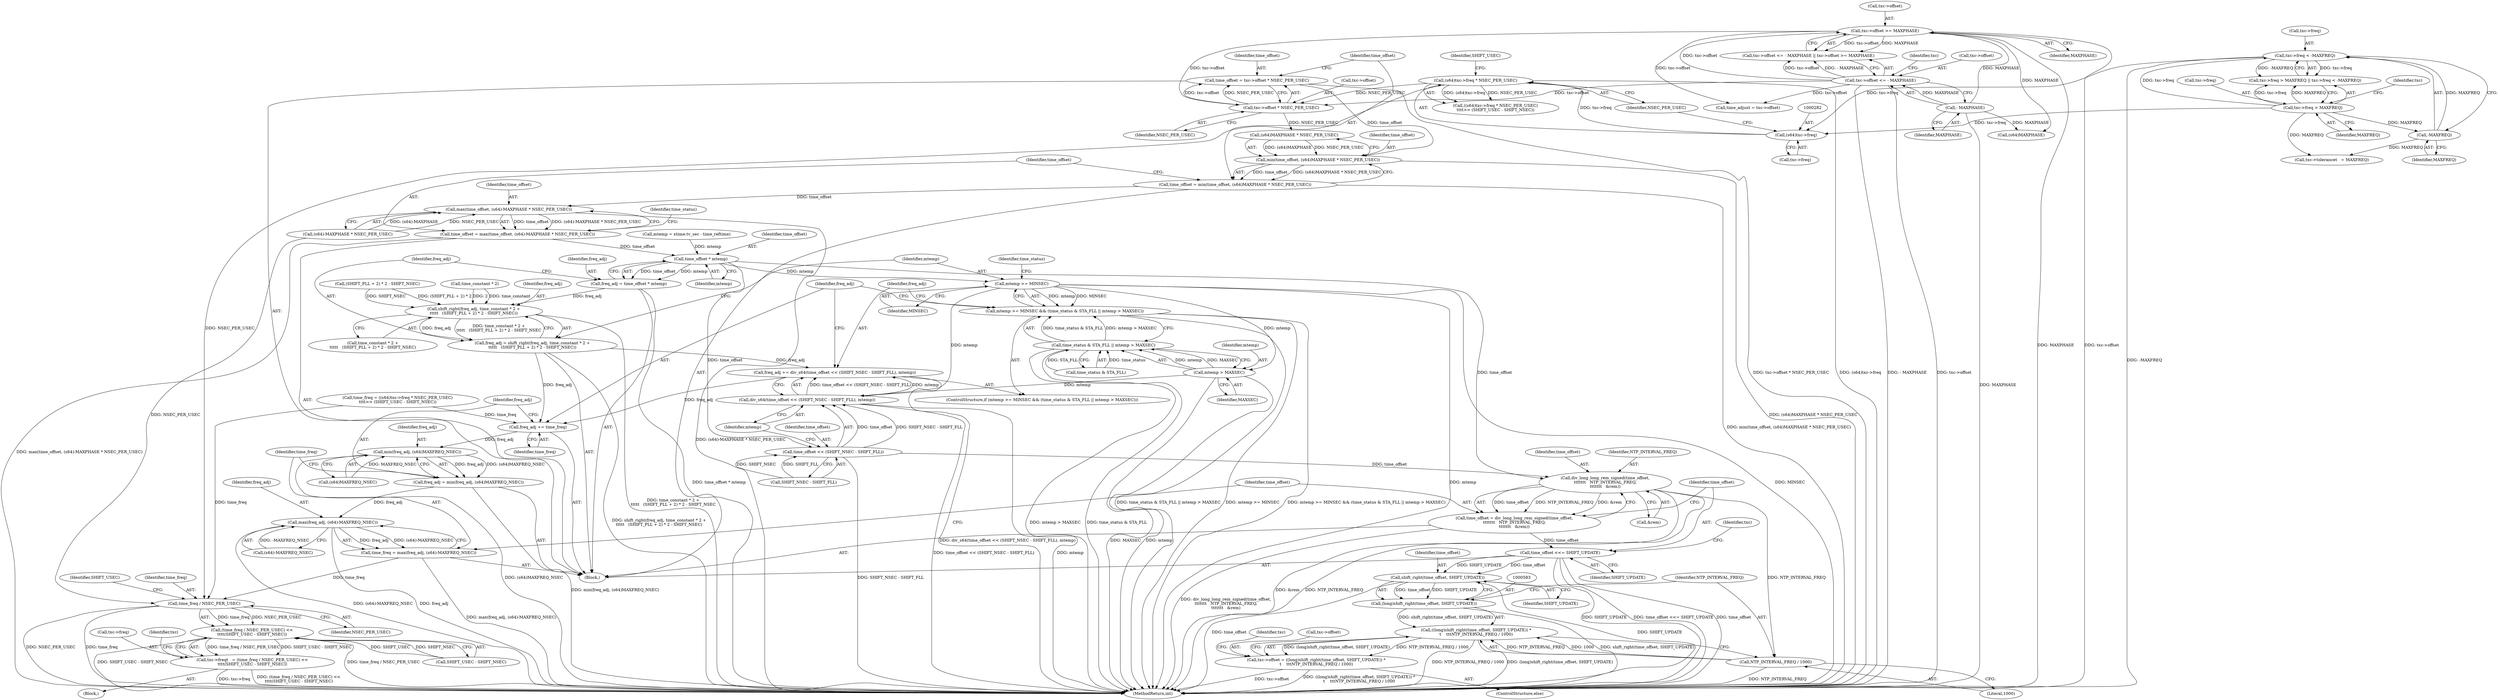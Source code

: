 digraph "0_linux_f8bd2258e2d520dff28c855658bd24bdafb5102d_8@integer" {
"1000405" [label="(Call,time_offset = txc->offset * NSEC_PER_USEC)"];
"1000407" [label="(Call,txc->offset * NSEC_PER_USEC)"];
"1000184" [label="(Call,txc->offset >= MAXPHASE)"];
"1000178" [label="(Call,txc->offset <= - MAXPHASE)"];
"1000182" [label="(Call,- MAXPHASE)"];
"1000280" [label="(Call,(s64)txc->freq * NSEC_PER_USEC)"];
"1000281" [label="(Call,(s64)txc->freq)"];
"1000265" [label="(Call,txc->freq < -MAXFREQ)"];
"1000260" [label="(Call,txc->freq > MAXFREQ)"];
"1000269" [label="(Call,-MAXFREQ)"];
"1000414" [label="(Call,min(time_offset, (s64)MAXPHASE * NSEC_PER_USEC))"];
"1000412" [label="(Call,time_offset = min(time_offset, (s64)MAXPHASE * NSEC_PER_USEC))"];
"1000423" [label="(Call,max(time_offset, (s64)-MAXPHASE * NSEC_PER_USEC))"];
"1000421" [label="(Call,time_offset = max(time_offset, (s64)-MAXPHASE * NSEC_PER_USEC))"];
"1000458" [label="(Call,time_offset * mtemp)"];
"1000456" [label="(Call,freq_adj = time_offset * mtemp)"];
"1000463" [label="(Call,shift_right(freq_adj, time_constant * 2 +\n\t\t\t\t\t   (SHIFT_PLL + 2) * 2 - SHIFT_NSEC))"];
"1000461" [label="(Call,freq_adj = shift_right(freq_adj, time_constant * 2 +\n\t\t\t\t\t   (SHIFT_PLL + 2) * 2 - SHIFT_NSEC))"];
"1000488" [label="(Call,freq_adj += div_s64(time_offset << (SHIFT_NSEC - SHIFT_FLL), mtemp))"];
"1000497" [label="(Call,freq_adj += time_freq)"];
"1000502" [label="(Call,min(freq_adj, (s64)MAXFREQ_NSEC))"];
"1000500" [label="(Call,freq_adj = min(freq_adj, (s64)MAXFREQ_NSEC))"];
"1000509" [label="(Call,max(freq_adj, (s64)-MAXFREQ_NSEC))"];
"1000507" [label="(Call,time_freq = max(freq_adj, (s64)-MAXFREQ_NSEC))"];
"1000595" [label="(Call,time_freq / NSEC_PER_USEC)"];
"1000594" [label="(Call,(time_freq / NSEC_PER_USEC) <<\n\t\t\t\t(SHIFT_USEC - SHIFT_NSEC))"];
"1000590" [label="(Call,txc->freq\t   = (time_freq / NSEC_PER_USEC) <<\n\t\t\t\t(SHIFT_USEC - SHIFT_NSEC))"];
"1000478" [label="(Call,mtemp >= MINSEC)"];
"1000477" [label="(Call,mtemp >= MINSEC && (time_status & STA_FLL || mtemp > MAXSEC))"];
"1000485" [label="(Call,mtemp > MAXSEC)"];
"1000481" [label="(Call,time_status & STA_FLL || mtemp > MAXSEC)"];
"1000490" [label="(Call,div_s64(time_offset << (SHIFT_NSEC - SHIFT_FLL), mtemp))"];
"1000491" [label="(Call,time_offset << (SHIFT_NSEC - SHIFT_FLL))"];
"1000517" [label="(Call,div_long_long_rem_signed(time_offset,\n\t\t\t\t\t\t\t   NTP_INTERVAL_FREQ,\n\t\t\t\t\t\t\t   &rem))"];
"1000515" [label="(Call,time_offset = div_long_long_rem_signed(time_offset,\n\t\t\t\t\t\t\t   NTP_INTERVAL_FREQ,\n\t\t\t\t\t\t\t   &rem))"];
"1000522" [label="(Call,time_offset <<= SHIFT_UPDATE)"];
"1000584" [label="(Call,shift_right(time_offset, SHIFT_UPDATE))"];
"1000582" [label="(Call,(long)shift_right(time_offset, SHIFT_UPDATE))"];
"1000581" [label="(Call,((long)shift_right(time_offset, SHIFT_UPDATE)) *\n\t    \t\t\tNTP_INTERVAL_FREQ / 1000)"];
"1000577" [label="(Call,txc->offset = ((long)shift_right(time_offset, SHIFT_UPDATE)) *\n\t    \t\t\tNTP_INTERVAL_FREQ / 1000)"];
"1000587" [label="(Call,NTP_INTERVAL_FREQ / 1000)"];
"1000183" [label="(Identifier,MAXPHASE)"];
"1000414" [label="(Call,min(time_offset, (s64)MAXPHASE * NSEC_PER_USEC))"];
"1000265" [label="(Call,txc->freq < -MAXFREQ)"];
"1000412" [label="(Call,time_offset = min(time_offset, (s64)MAXPHASE * NSEC_PER_USEC))"];
"1000277" [label="(Call,time_freq = ((s64)txc->freq * NSEC_PER_USEC)\n\t\t\t\t>> (SHIFT_USEC - SHIFT_NSEC))"];
"1000178" [label="(Call,txc->offset <= - MAXPHASE)"];
"1000269" [label="(Call,-MAXFREQ)"];
"1000499" [label="(Identifier,time_freq)"];
"1000595" [label="(Call,time_freq / NSEC_PER_USEC)"];
"1000123" [label="(Block,)"];
"1000404" [label="(Block,)"];
"1000488" [label="(Call,freq_adj += div_s64(time_offset << (SHIFT_NSEC - SHIFT_FLL), mtemp))"];
"1000406" [label="(Identifier,time_offset)"];
"1000515" [label="(Call,time_offset = div_long_long_rem_signed(time_offset,\n\t\t\t\t\t\t\t   NTP_INTERVAL_FREQ,\n\t\t\t\t\t\t\t   &rem))"];
"1000603" [label="(Identifier,txc)"];
"1000415" [label="(Identifier,time_offset)"];
"1000286" [label="(Identifier,NSEC_PER_USEC)"];
"1000413" [label="(Identifier,time_offset)"];
"1000259" [label="(Call,txc->freq > MAXFREQ || txc->freq < -MAXFREQ)"];
"1000489" [label="(Identifier,freq_adj)"];
"1000596" [label="(Identifier,time_freq)"];
"1000503" [label="(Identifier,freq_adj)"];
"1000444" [label="(Call,mtemp = xtime.tv_sec - time_reftime)"];
"1000462" [label="(Identifier,freq_adj)"];
"1000186" [label="(Identifier,txc)"];
"1000511" [label="(Call,(s64)-MAXFREQ_NSEC)"];
"1000267" [label="(Identifier,txc)"];
"1000576" [label="(ControlStructure,else)"];
"1000434" [label="(Identifier,time_status)"];
"1000582" [label="(Call,(long)shift_right(time_offset, SHIFT_UPDATE))"];
"1000465" [label="(Call,time_constant * 2 +\n\t\t\t\t\t   (SHIFT_PLL + 2) * 2 - SHIFT_NSEC)"];
"1000424" [label="(Identifier,time_offset)"];
"1000456" [label="(Call,freq_adj = time_offset * mtemp)"];
"1000264" [label="(Identifier,MAXFREQ)"];
"1000464" [label="(Identifier,freq_adj)"];
"1000408" [label="(Call,txc->offset)"];
"1000584" [label="(Call,shift_right(time_offset, SHIFT_UPDATE))"];
"1000280" [label="(Call,(s64)txc->freq * NSEC_PER_USEC)"];
"1000416" [label="(Call,(s64)MAXPHASE * NSEC_PER_USEC)"];
"1000516" [label="(Identifier,time_offset)"];
"1000508" [label="(Identifier,time_freq)"];
"1000483" [label="(Identifier,time_status)"];
"1000477" [label="(Call,mtemp >= MINSEC && (time_status & STA_FLL || mtemp > MAXSEC))"];
"1000281" [label="(Call,(s64)txc->freq)"];
"1000522" [label="(Call,time_offset <<= SHIFT_UPDATE)"];
"1000184" [label="(Call,txc->offset >= MAXPHASE)"];
"1000585" [label="(Identifier,time_offset)"];
"1000491" [label="(Call,time_offset << (SHIFT_NSEC - SHIFT_FLL))"];
"1000279" [label="(Call,((s64)txc->freq * NSEC_PER_USEC)\n\t\t\t\t>> (SHIFT_USEC - SHIFT_NSEC))"];
"1000478" [label="(Call,mtemp >= MINSEC)"];
"1000598" [label="(Call,SHIFT_USEC - SHIFT_NSEC)"];
"1000518" [label="(Identifier,time_offset)"];
"1000493" [label="(Call,SHIFT_NSEC - SHIFT_FLL)"];
"1000519" [label="(Identifier,NTP_INTERVAL_FREQ)"];
"1000597" [label="(Identifier,NSEC_PER_USEC)"];
"1000485" [label="(Call,mtemp > MAXSEC)"];
"1000502" [label="(Call,min(freq_adj, (s64)MAXFREQ_NSEC))"];
"1000520" [label="(Call,&rem)"];
"1000587" [label="(Call,NTP_INTERVAL_FREQ / 1000)"];
"1000469" [label="(Call,(SHIFT_PLL + 2) * 2 - SHIFT_NSEC)"];
"1000460" [label="(Identifier,mtemp)"];
"1000588" [label="(Identifier,NTP_INTERVAL_FREQ)"];
"1000487" [label="(Identifier,MAXSEC)"];
"1000457" [label="(Identifier,freq_adj)"];
"1000479" [label="(Identifier,mtemp)"];
"1000589" [label="(Literal,1000)"];
"1000599" [label="(Identifier,SHIFT_USEC)"];
"1000501" [label="(Identifier,freq_adj)"];
"1000480" [label="(Identifier,MINSEC)"];
"1000577" [label="(Call,txc->offset = ((long)shift_right(time_offset, SHIFT_UPDATE)) *\n\t    \t\t\tNTP_INTERVAL_FREQ / 1000)"];
"1000394" [label="(Call,time_adjust = txc->offset)"];
"1000185" [label="(Call,txc->offset)"];
"1000466" [label="(Call,time_constant * 2)"];
"1000498" [label="(Identifier,freq_adj)"];
"1000500" [label="(Call,freq_adj = min(freq_adj, (s64)MAXFREQ_NSEC))"];
"1000425" [label="(Call,(s64)-MAXPHASE * NSEC_PER_USEC)"];
"1000458" [label="(Call,time_offset * mtemp)"];
"1000591" [label="(Call,txc->freq)"];
"1000177" [label="(Call,txc->offset <= - MAXPHASE || txc->offset >= MAXPHASE)"];
"1000182" [label="(Call,- MAXPHASE)"];
"1000507" [label="(Call,time_freq = max(freq_adj, (s64)-MAXFREQ_NSEC))"];
"1000476" [label="(ControlStructure,if (mtemp >= MINSEC && (time_status & STA_FLL || mtemp > MAXSEC)))"];
"1000482" [label="(Call,time_status & STA_FLL)"];
"1000421" [label="(Call,time_offset = max(time_offset, (s64)-MAXPHASE * NSEC_PER_USEC))"];
"1000405" [label="(Call,time_offset = txc->offset * NSEC_PER_USEC)"];
"1000517" [label="(Call,div_long_long_rem_signed(time_offset,\n\t\t\t\t\t\t\t   NTP_INTERVAL_FREQ,\n\t\t\t\t\t\t\t   &rem))"];
"1000288" [label="(Identifier,SHIFT_USEC)"];
"1000523" [label="(Identifier,time_offset)"];
"1000270" [label="(Identifier,MAXFREQ)"];
"1000481" [label="(Call,time_status & STA_FLL || mtemp > MAXSEC)"];
"1000586" [label="(Identifier,SHIFT_UPDATE)"];
"1000492" [label="(Identifier,time_offset)"];
"1000463" [label="(Call,shift_right(freq_adj, time_constant * 2 +\n\t\t\t\t\t   (SHIFT_PLL + 2) * 2 - SHIFT_NSEC))"];
"1000592" [label="(Identifier,txc)"];
"1000504" [label="(Call,(s64)MAXFREQ_NSEC)"];
"1000422" [label="(Identifier,time_offset)"];
"1000417" [label="(Call,(s64)MAXPHASE)"];
"1000578" [label="(Call,txc->offset)"];
"1000407" [label="(Call,txc->offset * NSEC_PER_USEC)"];
"1000590" [label="(Call,txc->freq\t   = (time_freq / NSEC_PER_USEC) <<\n\t\t\t\t(SHIFT_USEC - SHIFT_NSEC))"];
"1000411" [label="(Identifier,NSEC_PER_USEC)"];
"1000179" [label="(Call,txc->offset)"];
"1000261" [label="(Call,txc->freq)"];
"1000188" [label="(Identifier,MAXPHASE)"];
"1000509" [label="(Call,max(freq_adj, (s64)-MAXFREQ_NSEC))"];
"1000283" [label="(Call,txc->freq)"];
"1000687" [label="(MethodReturn,int)"];
"1000459" [label="(Identifier,time_offset)"];
"1000496" [label="(Identifier,mtemp)"];
"1000486" [label="(Identifier,mtemp)"];
"1000497" [label="(Call,freq_adj += time_freq)"];
"1000524" [label="(Identifier,SHIFT_UPDATE)"];
"1000490" [label="(Call,div_s64(time_offset << (SHIFT_NSEC - SHIFT_FLL), mtemp))"];
"1000594" [label="(Call,(time_freq / NSEC_PER_USEC) <<\n\t\t\t\t(SHIFT_USEC - SHIFT_NSEC))"];
"1000581" [label="(Call,((long)shift_right(time_offset, SHIFT_UPDATE)) *\n\t    \t\t\tNTP_INTERVAL_FREQ / 1000)"];
"1000260" [label="(Call,txc->freq > MAXFREQ)"];
"1000423" [label="(Call,max(time_offset, (s64)-MAXPHASE * NSEC_PER_USEC))"];
"1000510" [label="(Identifier,freq_adj)"];
"1000626" [label="(Call,txc->tolerance\t   = MAXFREQ)"];
"1000461" [label="(Call,freq_adj = shift_right(freq_adj, time_constant * 2 +\n\t\t\t\t\t   (SHIFT_PLL + 2) * 2 - SHIFT_NSEC))"];
"1000528" [label="(Identifier,txc)"];
"1000266" [label="(Call,txc->freq)"];
"1000405" -> "1000404"  [label="AST: "];
"1000405" -> "1000407"  [label="CFG: "];
"1000406" -> "1000405"  [label="AST: "];
"1000407" -> "1000405"  [label="AST: "];
"1000413" -> "1000405"  [label="CFG: "];
"1000405" -> "1000687"  [label="DDG: txc->offset * NSEC_PER_USEC"];
"1000407" -> "1000405"  [label="DDG: txc->offset"];
"1000407" -> "1000405"  [label="DDG: NSEC_PER_USEC"];
"1000405" -> "1000414"  [label="DDG: time_offset"];
"1000407" -> "1000411"  [label="CFG: "];
"1000408" -> "1000407"  [label="AST: "];
"1000411" -> "1000407"  [label="AST: "];
"1000184" -> "1000407"  [label="DDG: txc->offset"];
"1000178" -> "1000407"  [label="DDG: txc->offset"];
"1000280" -> "1000407"  [label="DDG: NSEC_PER_USEC"];
"1000407" -> "1000416"  [label="DDG: NSEC_PER_USEC"];
"1000184" -> "1000177"  [label="AST: "];
"1000184" -> "1000188"  [label="CFG: "];
"1000185" -> "1000184"  [label="AST: "];
"1000188" -> "1000184"  [label="AST: "];
"1000177" -> "1000184"  [label="CFG: "];
"1000184" -> "1000687"  [label="DDG: MAXPHASE"];
"1000184" -> "1000687"  [label="DDG: txc->offset"];
"1000184" -> "1000177"  [label="DDG: txc->offset"];
"1000184" -> "1000177"  [label="DDG: MAXPHASE"];
"1000178" -> "1000184"  [label="DDG: txc->offset"];
"1000182" -> "1000184"  [label="DDG: MAXPHASE"];
"1000184" -> "1000394"  [label="DDG: txc->offset"];
"1000184" -> "1000417"  [label="DDG: MAXPHASE"];
"1000178" -> "1000177"  [label="AST: "];
"1000178" -> "1000182"  [label="CFG: "];
"1000179" -> "1000178"  [label="AST: "];
"1000182" -> "1000178"  [label="AST: "];
"1000186" -> "1000178"  [label="CFG: "];
"1000177" -> "1000178"  [label="CFG: "];
"1000178" -> "1000687"  [label="DDG: - MAXPHASE"];
"1000178" -> "1000687"  [label="DDG: txc->offset"];
"1000178" -> "1000177"  [label="DDG: txc->offset"];
"1000178" -> "1000177"  [label="DDG: - MAXPHASE"];
"1000182" -> "1000178"  [label="DDG: MAXPHASE"];
"1000178" -> "1000394"  [label="DDG: txc->offset"];
"1000182" -> "1000183"  [label="CFG: "];
"1000183" -> "1000182"  [label="AST: "];
"1000182" -> "1000687"  [label="DDG: MAXPHASE"];
"1000182" -> "1000417"  [label="DDG: MAXPHASE"];
"1000280" -> "1000279"  [label="AST: "];
"1000280" -> "1000286"  [label="CFG: "];
"1000281" -> "1000280"  [label="AST: "];
"1000286" -> "1000280"  [label="AST: "];
"1000288" -> "1000280"  [label="CFG: "];
"1000280" -> "1000687"  [label="DDG: (s64)txc->freq"];
"1000280" -> "1000279"  [label="DDG: (s64)txc->freq"];
"1000280" -> "1000279"  [label="DDG: NSEC_PER_USEC"];
"1000281" -> "1000280"  [label="DDG: txc->freq"];
"1000280" -> "1000595"  [label="DDG: NSEC_PER_USEC"];
"1000281" -> "1000283"  [label="CFG: "];
"1000282" -> "1000281"  [label="AST: "];
"1000283" -> "1000281"  [label="AST: "];
"1000286" -> "1000281"  [label="CFG: "];
"1000265" -> "1000281"  [label="DDG: txc->freq"];
"1000260" -> "1000281"  [label="DDG: txc->freq"];
"1000265" -> "1000259"  [label="AST: "];
"1000265" -> "1000269"  [label="CFG: "];
"1000266" -> "1000265"  [label="AST: "];
"1000269" -> "1000265"  [label="AST: "];
"1000259" -> "1000265"  [label="CFG: "];
"1000265" -> "1000687"  [label="DDG: -MAXFREQ"];
"1000265" -> "1000259"  [label="DDG: txc->freq"];
"1000265" -> "1000259"  [label="DDG: -MAXFREQ"];
"1000260" -> "1000265"  [label="DDG: txc->freq"];
"1000269" -> "1000265"  [label="DDG: MAXFREQ"];
"1000260" -> "1000259"  [label="AST: "];
"1000260" -> "1000264"  [label="CFG: "];
"1000261" -> "1000260"  [label="AST: "];
"1000264" -> "1000260"  [label="AST: "];
"1000267" -> "1000260"  [label="CFG: "];
"1000259" -> "1000260"  [label="CFG: "];
"1000260" -> "1000259"  [label="DDG: txc->freq"];
"1000260" -> "1000259"  [label="DDG: MAXFREQ"];
"1000260" -> "1000269"  [label="DDG: MAXFREQ"];
"1000260" -> "1000626"  [label="DDG: MAXFREQ"];
"1000269" -> "1000270"  [label="CFG: "];
"1000270" -> "1000269"  [label="AST: "];
"1000269" -> "1000626"  [label="DDG: MAXFREQ"];
"1000414" -> "1000412"  [label="AST: "];
"1000414" -> "1000416"  [label="CFG: "];
"1000415" -> "1000414"  [label="AST: "];
"1000416" -> "1000414"  [label="AST: "];
"1000412" -> "1000414"  [label="CFG: "];
"1000414" -> "1000687"  [label="DDG: (s64)MAXPHASE * NSEC_PER_USEC"];
"1000414" -> "1000412"  [label="DDG: time_offset"];
"1000414" -> "1000412"  [label="DDG: (s64)MAXPHASE * NSEC_PER_USEC"];
"1000416" -> "1000414"  [label="DDG: (s64)MAXPHASE"];
"1000416" -> "1000414"  [label="DDG: NSEC_PER_USEC"];
"1000412" -> "1000404"  [label="AST: "];
"1000413" -> "1000412"  [label="AST: "];
"1000422" -> "1000412"  [label="CFG: "];
"1000412" -> "1000687"  [label="DDG: min(time_offset, (s64)MAXPHASE * NSEC_PER_USEC)"];
"1000412" -> "1000423"  [label="DDG: time_offset"];
"1000423" -> "1000421"  [label="AST: "];
"1000423" -> "1000425"  [label="CFG: "];
"1000424" -> "1000423"  [label="AST: "];
"1000425" -> "1000423"  [label="AST: "];
"1000421" -> "1000423"  [label="CFG: "];
"1000423" -> "1000687"  [label="DDG: (s64)-MAXPHASE * NSEC_PER_USEC"];
"1000423" -> "1000421"  [label="DDG: time_offset"];
"1000423" -> "1000421"  [label="DDG: (s64)-MAXPHASE * NSEC_PER_USEC"];
"1000425" -> "1000423"  [label="DDG: (s64)-MAXPHASE"];
"1000425" -> "1000423"  [label="DDG: NSEC_PER_USEC"];
"1000421" -> "1000404"  [label="AST: "];
"1000422" -> "1000421"  [label="AST: "];
"1000434" -> "1000421"  [label="CFG: "];
"1000421" -> "1000687"  [label="DDG: max(time_offset, (s64)-MAXPHASE * NSEC_PER_USEC)"];
"1000421" -> "1000458"  [label="DDG: time_offset"];
"1000458" -> "1000456"  [label="AST: "];
"1000458" -> "1000460"  [label="CFG: "];
"1000459" -> "1000458"  [label="AST: "];
"1000460" -> "1000458"  [label="AST: "];
"1000456" -> "1000458"  [label="CFG: "];
"1000458" -> "1000456"  [label="DDG: time_offset"];
"1000458" -> "1000456"  [label="DDG: mtemp"];
"1000444" -> "1000458"  [label="DDG: mtemp"];
"1000458" -> "1000478"  [label="DDG: mtemp"];
"1000458" -> "1000491"  [label="DDG: time_offset"];
"1000458" -> "1000517"  [label="DDG: time_offset"];
"1000456" -> "1000404"  [label="AST: "];
"1000457" -> "1000456"  [label="AST: "];
"1000462" -> "1000456"  [label="CFG: "];
"1000456" -> "1000687"  [label="DDG: time_offset * mtemp"];
"1000456" -> "1000463"  [label="DDG: freq_adj"];
"1000463" -> "1000461"  [label="AST: "];
"1000463" -> "1000465"  [label="CFG: "];
"1000464" -> "1000463"  [label="AST: "];
"1000465" -> "1000463"  [label="AST: "];
"1000461" -> "1000463"  [label="CFG: "];
"1000463" -> "1000687"  [label="DDG: time_constant * 2 +\n\t\t\t\t\t   (SHIFT_PLL + 2) * 2 - SHIFT_NSEC"];
"1000463" -> "1000461"  [label="DDG: freq_adj"];
"1000463" -> "1000461"  [label="DDG: time_constant * 2 +\n\t\t\t\t\t   (SHIFT_PLL + 2) * 2 - SHIFT_NSEC"];
"1000466" -> "1000463"  [label="DDG: time_constant"];
"1000466" -> "1000463"  [label="DDG: 2"];
"1000469" -> "1000463"  [label="DDG: (SHIFT_PLL + 2) * 2"];
"1000469" -> "1000463"  [label="DDG: SHIFT_NSEC"];
"1000461" -> "1000404"  [label="AST: "];
"1000462" -> "1000461"  [label="AST: "];
"1000479" -> "1000461"  [label="CFG: "];
"1000461" -> "1000687"  [label="DDG: shift_right(freq_adj, time_constant * 2 +\n\t\t\t\t\t   (SHIFT_PLL + 2) * 2 - SHIFT_NSEC)"];
"1000461" -> "1000488"  [label="DDG: freq_adj"];
"1000461" -> "1000497"  [label="DDG: freq_adj"];
"1000488" -> "1000476"  [label="AST: "];
"1000488" -> "1000490"  [label="CFG: "];
"1000489" -> "1000488"  [label="AST: "];
"1000490" -> "1000488"  [label="AST: "];
"1000498" -> "1000488"  [label="CFG: "];
"1000488" -> "1000687"  [label="DDG: div_s64(time_offset << (SHIFT_NSEC - SHIFT_FLL), mtemp)"];
"1000490" -> "1000488"  [label="DDG: time_offset << (SHIFT_NSEC - SHIFT_FLL)"];
"1000490" -> "1000488"  [label="DDG: mtemp"];
"1000488" -> "1000497"  [label="DDG: freq_adj"];
"1000497" -> "1000404"  [label="AST: "];
"1000497" -> "1000499"  [label="CFG: "];
"1000498" -> "1000497"  [label="AST: "];
"1000499" -> "1000497"  [label="AST: "];
"1000501" -> "1000497"  [label="CFG: "];
"1000277" -> "1000497"  [label="DDG: time_freq"];
"1000497" -> "1000502"  [label="DDG: freq_adj"];
"1000502" -> "1000500"  [label="AST: "];
"1000502" -> "1000504"  [label="CFG: "];
"1000503" -> "1000502"  [label="AST: "];
"1000504" -> "1000502"  [label="AST: "];
"1000500" -> "1000502"  [label="CFG: "];
"1000502" -> "1000687"  [label="DDG: (s64)MAXFREQ_NSEC"];
"1000502" -> "1000500"  [label="DDG: freq_adj"];
"1000502" -> "1000500"  [label="DDG: (s64)MAXFREQ_NSEC"];
"1000504" -> "1000502"  [label="DDG: MAXFREQ_NSEC"];
"1000500" -> "1000404"  [label="AST: "];
"1000501" -> "1000500"  [label="AST: "];
"1000508" -> "1000500"  [label="CFG: "];
"1000500" -> "1000687"  [label="DDG: min(freq_adj, (s64)MAXFREQ_NSEC)"];
"1000500" -> "1000509"  [label="DDG: freq_adj"];
"1000509" -> "1000507"  [label="AST: "];
"1000509" -> "1000511"  [label="CFG: "];
"1000510" -> "1000509"  [label="AST: "];
"1000511" -> "1000509"  [label="AST: "];
"1000507" -> "1000509"  [label="CFG: "];
"1000509" -> "1000687"  [label="DDG: (s64)-MAXFREQ_NSEC"];
"1000509" -> "1000687"  [label="DDG: freq_adj"];
"1000509" -> "1000507"  [label="DDG: freq_adj"];
"1000509" -> "1000507"  [label="DDG: (s64)-MAXFREQ_NSEC"];
"1000511" -> "1000509"  [label="DDG: -MAXFREQ_NSEC"];
"1000507" -> "1000404"  [label="AST: "];
"1000508" -> "1000507"  [label="AST: "];
"1000516" -> "1000507"  [label="CFG: "];
"1000507" -> "1000687"  [label="DDG: max(freq_adj, (s64)-MAXFREQ_NSEC)"];
"1000507" -> "1000595"  [label="DDG: time_freq"];
"1000595" -> "1000594"  [label="AST: "];
"1000595" -> "1000597"  [label="CFG: "];
"1000596" -> "1000595"  [label="AST: "];
"1000597" -> "1000595"  [label="AST: "];
"1000599" -> "1000595"  [label="CFG: "];
"1000595" -> "1000687"  [label="DDG: NSEC_PER_USEC"];
"1000595" -> "1000687"  [label="DDG: time_freq"];
"1000595" -> "1000594"  [label="DDG: time_freq"];
"1000595" -> "1000594"  [label="DDG: NSEC_PER_USEC"];
"1000277" -> "1000595"  [label="DDG: time_freq"];
"1000425" -> "1000595"  [label="DDG: NSEC_PER_USEC"];
"1000594" -> "1000590"  [label="AST: "];
"1000594" -> "1000598"  [label="CFG: "];
"1000598" -> "1000594"  [label="AST: "];
"1000590" -> "1000594"  [label="CFG: "];
"1000594" -> "1000687"  [label="DDG: time_freq / NSEC_PER_USEC"];
"1000594" -> "1000687"  [label="DDG: SHIFT_USEC - SHIFT_NSEC"];
"1000594" -> "1000590"  [label="DDG: time_freq / NSEC_PER_USEC"];
"1000594" -> "1000590"  [label="DDG: SHIFT_USEC - SHIFT_NSEC"];
"1000598" -> "1000594"  [label="DDG: SHIFT_USEC"];
"1000598" -> "1000594"  [label="DDG: SHIFT_NSEC"];
"1000590" -> "1000123"  [label="AST: "];
"1000591" -> "1000590"  [label="AST: "];
"1000603" -> "1000590"  [label="CFG: "];
"1000590" -> "1000687"  [label="DDG: txc->freq"];
"1000590" -> "1000687"  [label="DDG: (time_freq / NSEC_PER_USEC) <<\n\t\t\t\t(SHIFT_USEC - SHIFT_NSEC)"];
"1000478" -> "1000477"  [label="AST: "];
"1000478" -> "1000480"  [label="CFG: "];
"1000479" -> "1000478"  [label="AST: "];
"1000480" -> "1000478"  [label="AST: "];
"1000483" -> "1000478"  [label="CFG: "];
"1000477" -> "1000478"  [label="CFG: "];
"1000478" -> "1000687"  [label="DDG: mtemp"];
"1000478" -> "1000687"  [label="DDG: MINSEC"];
"1000478" -> "1000477"  [label="DDG: mtemp"];
"1000478" -> "1000477"  [label="DDG: MINSEC"];
"1000478" -> "1000485"  [label="DDG: mtemp"];
"1000478" -> "1000490"  [label="DDG: mtemp"];
"1000477" -> "1000476"  [label="AST: "];
"1000477" -> "1000481"  [label="CFG: "];
"1000481" -> "1000477"  [label="AST: "];
"1000489" -> "1000477"  [label="CFG: "];
"1000498" -> "1000477"  [label="CFG: "];
"1000477" -> "1000687"  [label="DDG: mtemp >= MINSEC && (time_status & STA_FLL || mtemp > MAXSEC)"];
"1000477" -> "1000687"  [label="DDG: time_status & STA_FLL || mtemp > MAXSEC"];
"1000477" -> "1000687"  [label="DDG: mtemp >= MINSEC"];
"1000481" -> "1000477"  [label="DDG: time_status & STA_FLL"];
"1000481" -> "1000477"  [label="DDG: mtemp > MAXSEC"];
"1000485" -> "1000481"  [label="AST: "];
"1000485" -> "1000487"  [label="CFG: "];
"1000486" -> "1000485"  [label="AST: "];
"1000487" -> "1000485"  [label="AST: "];
"1000481" -> "1000485"  [label="CFG: "];
"1000485" -> "1000687"  [label="DDG: mtemp"];
"1000485" -> "1000687"  [label="DDG: MAXSEC"];
"1000485" -> "1000481"  [label="DDG: mtemp"];
"1000485" -> "1000481"  [label="DDG: MAXSEC"];
"1000485" -> "1000490"  [label="DDG: mtemp"];
"1000481" -> "1000482"  [label="CFG: "];
"1000482" -> "1000481"  [label="AST: "];
"1000481" -> "1000687"  [label="DDG: mtemp > MAXSEC"];
"1000481" -> "1000687"  [label="DDG: time_status & STA_FLL"];
"1000482" -> "1000481"  [label="DDG: time_status"];
"1000482" -> "1000481"  [label="DDG: STA_FLL"];
"1000490" -> "1000496"  [label="CFG: "];
"1000491" -> "1000490"  [label="AST: "];
"1000496" -> "1000490"  [label="AST: "];
"1000490" -> "1000687"  [label="DDG: mtemp"];
"1000490" -> "1000687"  [label="DDG: time_offset << (SHIFT_NSEC - SHIFT_FLL)"];
"1000491" -> "1000490"  [label="DDG: time_offset"];
"1000491" -> "1000490"  [label="DDG: SHIFT_NSEC - SHIFT_FLL"];
"1000491" -> "1000493"  [label="CFG: "];
"1000492" -> "1000491"  [label="AST: "];
"1000493" -> "1000491"  [label="AST: "];
"1000496" -> "1000491"  [label="CFG: "];
"1000491" -> "1000687"  [label="DDG: SHIFT_NSEC - SHIFT_FLL"];
"1000493" -> "1000491"  [label="DDG: SHIFT_NSEC"];
"1000493" -> "1000491"  [label="DDG: SHIFT_FLL"];
"1000491" -> "1000517"  [label="DDG: time_offset"];
"1000517" -> "1000515"  [label="AST: "];
"1000517" -> "1000520"  [label="CFG: "];
"1000518" -> "1000517"  [label="AST: "];
"1000519" -> "1000517"  [label="AST: "];
"1000520" -> "1000517"  [label="AST: "];
"1000515" -> "1000517"  [label="CFG: "];
"1000517" -> "1000687"  [label="DDG: &rem"];
"1000517" -> "1000687"  [label="DDG: NTP_INTERVAL_FREQ"];
"1000517" -> "1000515"  [label="DDG: time_offset"];
"1000517" -> "1000515"  [label="DDG: NTP_INTERVAL_FREQ"];
"1000517" -> "1000515"  [label="DDG: &rem"];
"1000517" -> "1000587"  [label="DDG: NTP_INTERVAL_FREQ"];
"1000515" -> "1000404"  [label="AST: "];
"1000516" -> "1000515"  [label="AST: "];
"1000523" -> "1000515"  [label="CFG: "];
"1000515" -> "1000687"  [label="DDG: div_long_long_rem_signed(time_offset,\n\t\t\t\t\t\t\t   NTP_INTERVAL_FREQ,\n\t\t\t\t\t\t\t   &rem)"];
"1000515" -> "1000522"  [label="DDG: time_offset"];
"1000522" -> "1000404"  [label="AST: "];
"1000522" -> "1000524"  [label="CFG: "];
"1000523" -> "1000522"  [label="AST: "];
"1000524" -> "1000522"  [label="AST: "];
"1000528" -> "1000522"  [label="CFG: "];
"1000522" -> "1000687"  [label="DDG: SHIFT_UPDATE"];
"1000522" -> "1000687"  [label="DDG: time_offset <<= SHIFT_UPDATE"];
"1000522" -> "1000687"  [label="DDG: time_offset"];
"1000522" -> "1000584"  [label="DDG: time_offset"];
"1000522" -> "1000584"  [label="DDG: SHIFT_UPDATE"];
"1000584" -> "1000582"  [label="AST: "];
"1000584" -> "1000586"  [label="CFG: "];
"1000585" -> "1000584"  [label="AST: "];
"1000586" -> "1000584"  [label="AST: "];
"1000582" -> "1000584"  [label="CFG: "];
"1000584" -> "1000687"  [label="DDG: SHIFT_UPDATE"];
"1000584" -> "1000687"  [label="DDG: time_offset"];
"1000584" -> "1000582"  [label="DDG: time_offset"];
"1000584" -> "1000582"  [label="DDG: SHIFT_UPDATE"];
"1000582" -> "1000581"  [label="AST: "];
"1000583" -> "1000582"  [label="AST: "];
"1000588" -> "1000582"  [label="CFG: "];
"1000582" -> "1000687"  [label="DDG: shift_right(time_offset, SHIFT_UPDATE)"];
"1000582" -> "1000581"  [label="DDG: shift_right(time_offset, SHIFT_UPDATE)"];
"1000581" -> "1000577"  [label="AST: "];
"1000581" -> "1000587"  [label="CFG: "];
"1000587" -> "1000581"  [label="AST: "];
"1000577" -> "1000581"  [label="CFG: "];
"1000581" -> "1000687"  [label="DDG: NTP_INTERVAL_FREQ / 1000"];
"1000581" -> "1000687"  [label="DDG: (long)shift_right(time_offset, SHIFT_UPDATE)"];
"1000581" -> "1000577"  [label="DDG: (long)shift_right(time_offset, SHIFT_UPDATE)"];
"1000581" -> "1000577"  [label="DDG: NTP_INTERVAL_FREQ / 1000"];
"1000587" -> "1000581"  [label="DDG: NTP_INTERVAL_FREQ"];
"1000587" -> "1000581"  [label="DDG: 1000"];
"1000577" -> "1000576"  [label="AST: "];
"1000578" -> "1000577"  [label="AST: "];
"1000592" -> "1000577"  [label="CFG: "];
"1000577" -> "1000687"  [label="DDG: txc->offset"];
"1000577" -> "1000687"  [label="DDG: ((long)shift_right(time_offset, SHIFT_UPDATE)) *\n\t    \t\t\tNTP_INTERVAL_FREQ / 1000"];
"1000587" -> "1000589"  [label="CFG: "];
"1000588" -> "1000587"  [label="AST: "];
"1000589" -> "1000587"  [label="AST: "];
"1000587" -> "1000687"  [label="DDG: NTP_INTERVAL_FREQ"];
}
